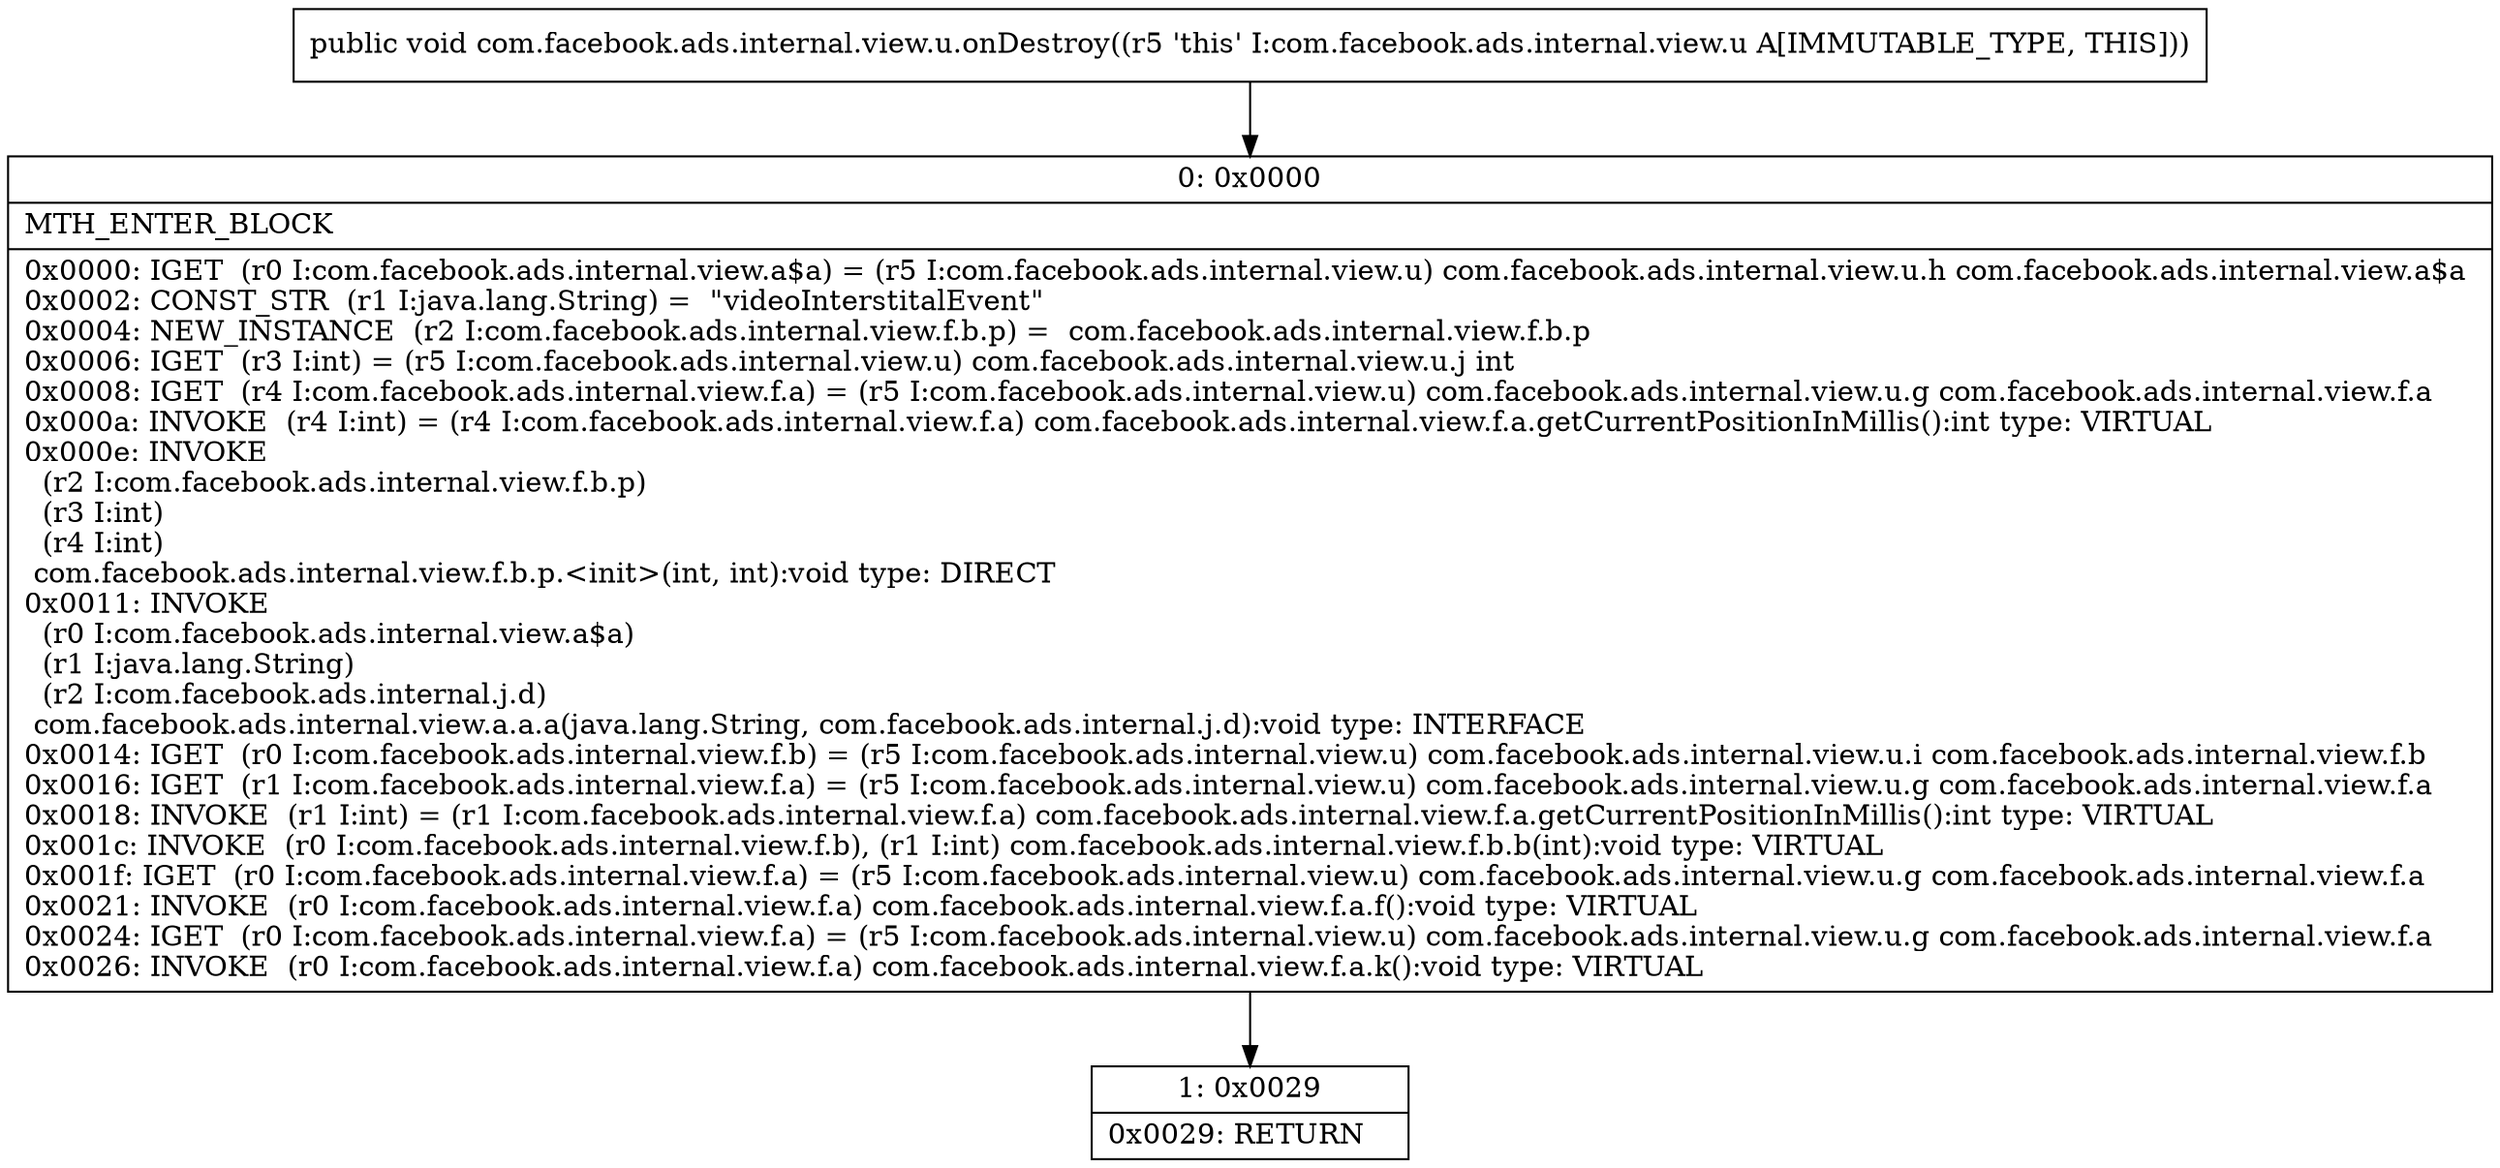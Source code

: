 digraph "CFG forcom.facebook.ads.internal.view.u.onDestroy()V" {
Node_0 [shape=record,label="{0\:\ 0x0000|MTH_ENTER_BLOCK\l|0x0000: IGET  (r0 I:com.facebook.ads.internal.view.a$a) = (r5 I:com.facebook.ads.internal.view.u) com.facebook.ads.internal.view.u.h com.facebook.ads.internal.view.a$a \l0x0002: CONST_STR  (r1 I:java.lang.String) =  \"videoInterstitalEvent\" \l0x0004: NEW_INSTANCE  (r2 I:com.facebook.ads.internal.view.f.b.p) =  com.facebook.ads.internal.view.f.b.p \l0x0006: IGET  (r3 I:int) = (r5 I:com.facebook.ads.internal.view.u) com.facebook.ads.internal.view.u.j int \l0x0008: IGET  (r4 I:com.facebook.ads.internal.view.f.a) = (r5 I:com.facebook.ads.internal.view.u) com.facebook.ads.internal.view.u.g com.facebook.ads.internal.view.f.a \l0x000a: INVOKE  (r4 I:int) = (r4 I:com.facebook.ads.internal.view.f.a) com.facebook.ads.internal.view.f.a.getCurrentPositionInMillis():int type: VIRTUAL \l0x000e: INVOKE  \l  (r2 I:com.facebook.ads.internal.view.f.b.p)\l  (r3 I:int)\l  (r4 I:int)\l com.facebook.ads.internal.view.f.b.p.\<init\>(int, int):void type: DIRECT \l0x0011: INVOKE  \l  (r0 I:com.facebook.ads.internal.view.a$a)\l  (r1 I:java.lang.String)\l  (r2 I:com.facebook.ads.internal.j.d)\l com.facebook.ads.internal.view.a.a.a(java.lang.String, com.facebook.ads.internal.j.d):void type: INTERFACE \l0x0014: IGET  (r0 I:com.facebook.ads.internal.view.f.b) = (r5 I:com.facebook.ads.internal.view.u) com.facebook.ads.internal.view.u.i com.facebook.ads.internal.view.f.b \l0x0016: IGET  (r1 I:com.facebook.ads.internal.view.f.a) = (r5 I:com.facebook.ads.internal.view.u) com.facebook.ads.internal.view.u.g com.facebook.ads.internal.view.f.a \l0x0018: INVOKE  (r1 I:int) = (r1 I:com.facebook.ads.internal.view.f.a) com.facebook.ads.internal.view.f.a.getCurrentPositionInMillis():int type: VIRTUAL \l0x001c: INVOKE  (r0 I:com.facebook.ads.internal.view.f.b), (r1 I:int) com.facebook.ads.internal.view.f.b.b(int):void type: VIRTUAL \l0x001f: IGET  (r0 I:com.facebook.ads.internal.view.f.a) = (r5 I:com.facebook.ads.internal.view.u) com.facebook.ads.internal.view.u.g com.facebook.ads.internal.view.f.a \l0x0021: INVOKE  (r0 I:com.facebook.ads.internal.view.f.a) com.facebook.ads.internal.view.f.a.f():void type: VIRTUAL \l0x0024: IGET  (r0 I:com.facebook.ads.internal.view.f.a) = (r5 I:com.facebook.ads.internal.view.u) com.facebook.ads.internal.view.u.g com.facebook.ads.internal.view.f.a \l0x0026: INVOKE  (r0 I:com.facebook.ads.internal.view.f.a) com.facebook.ads.internal.view.f.a.k():void type: VIRTUAL \l}"];
Node_1 [shape=record,label="{1\:\ 0x0029|0x0029: RETURN   \l}"];
MethodNode[shape=record,label="{public void com.facebook.ads.internal.view.u.onDestroy((r5 'this' I:com.facebook.ads.internal.view.u A[IMMUTABLE_TYPE, THIS])) }"];
MethodNode -> Node_0;
Node_0 -> Node_1;
}


